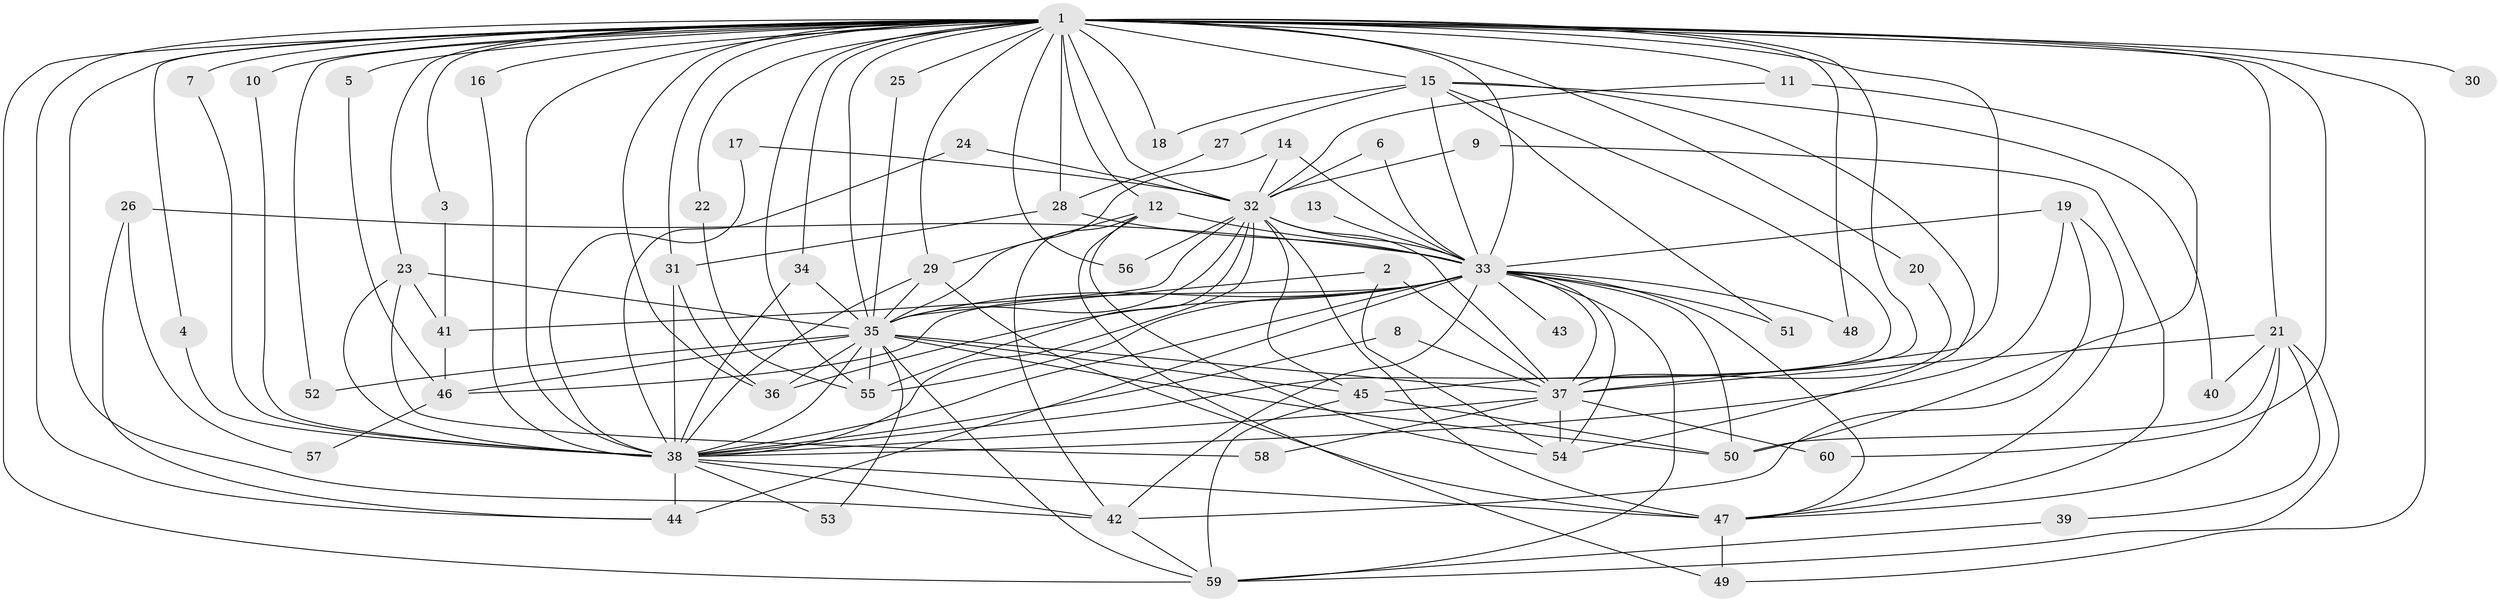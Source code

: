 // original degree distribution, {24: 0.008333333333333333, 28: 0.008333333333333333, 30: 0.008333333333333333, 17: 0.008333333333333333, 19: 0.016666666666666666, 25: 0.008333333333333333, 18: 0.008333333333333333, 26: 0.008333333333333333, 15: 0.008333333333333333, 4: 0.08333333333333333, 3: 0.21666666666666667, 7: 0.025, 5: 0.016666666666666666, 9: 0.016666666666666666, 2: 0.5416666666666666, 6: 0.016666666666666666}
// Generated by graph-tools (version 1.1) at 2025/49/03/09/25 03:49:44]
// undirected, 60 vertices, 152 edges
graph export_dot {
graph [start="1"]
  node [color=gray90,style=filled];
  1;
  2;
  3;
  4;
  5;
  6;
  7;
  8;
  9;
  10;
  11;
  12;
  13;
  14;
  15;
  16;
  17;
  18;
  19;
  20;
  21;
  22;
  23;
  24;
  25;
  26;
  27;
  28;
  29;
  30;
  31;
  32;
  33;
  34;
  35;
  36;
  37;
  38;
  39;
  40;
  41;
  42;
  43;
  44;
  45;
  46;
  47;
  48;
  49;
  50;
  51;
  52;
  53;
  54;
  55;
  56;
  57;
  58;
  59;
  60;
  1 -- 3 [weight=1.0];
  1 -- 4 [weight=1.0];
  1 -- 5 [weight=1.0];
  1 -- 7 [weight=1.0];
  1 -- 10 [weight=1.0];
  1 -- 11 [weight=2.0];
  1 -- 12 [weight=2.0];
  1 -- 15 [weight=1.0];
  1 -- 16 [weight=1.0];
  1 -- 18 [weight=1.0];
  1 -- 20 [weight=1.0];
  1 -- 21 [weight=1.0];
  1 -- 22 [weight=1.0];
  1 -- 23 [weight=1.0];
  1 -- 25 [weight=1.0];
  1 -- 28 [weight=2.0];
  1 -- 29 [weight=1.0];
  1 -- 30 [weight=2.0];
  1 -- 31 [weight=1.0];
  1 -- 32 [weight=5.0];
  1 -- 33 [weight=8.0];
  1 -- 34 [weight=1.0];
  1 -- 35 [weight=5.0];
  1 -- 36 [weight=1.0];
  1 -- 37 [weight=5.0];
  1 -- 38 [weight=5.0];
  1 -- 42 [weight=1.0];
  1 -- 44 [weight=1.0];
  1 -- 45 [weight=1.0];
  1 -- 48 [weight=1.0];
  1 -- 49 [weight=1.0];
  1 -- 52 [weight=2.0];
  1 -- 55 [weight=1.0];
  1 -- 56 [weight=2.0];
  1 -- 59 [weight=1.0];
  1 -- 60 [weight=2.0];
  2 -- 35 [weight=1.0];
  2 -- 37 [weight=1.0];
  2 -- 54 [weight=1.0];
  3 -- 41 [weight=1.0];
  4 -- 38 [weight=1.0];
  5 -- 46 [weight=1.0];
  6 -- 32 [weight=1.0];
  6 -- 33 [weight=1.0];
  7 -- 38 [weight=1.0];
  8 -- 37 [weight=1.0];
  8 -- 38 [weight=1.0];
  9 -- 32 [weight=1.0];
  9 -- 47 [weight=1.0];
  10 -- 38 [weight=1.0];
  11 -- 32 [weight=1.0];
  11 -- 50 [weight=1.0];
  12 -- 29 [weight=1.0];
  12 -- 33 [weight=1.0];
  12 -- 42 [weight=1.0];
  12 -- 49 [weight=1.0];
  12 -- 54 [weight=1.0];
  13 -- 33 [weight=1.0];
  14 -- 32 [weight=1.0];
  14 -- 33 [weight=1.0];
  14 -- 35 [weight=1.0];
  15 -- 18 [weight=1.0];
  15 -- 27 [weight=1.0];
  15 -- 33 [weight=2.0];
  15 -- 38 [weight=1.0];
  15 -- 40 [weight=1.0];
  15 -- 51 [weight=1.0];
  15 -- 54 [weight=1.0];
  16 -- 38 [weight=1.0];
  17 -- 32 [weight=1.0];
  17 -- 38 [weight=1.0];
  19 -- 33 [weight=1.0];
  19 -- 38 [weight=1.0];
  19 -- 42 [weight=1.0];
  19 -- 47 [weight=1.0];
  20 -- 37 [weight=1.0];
  21 -- 37 [weight=1.0];
  21 -- 39 [weight=1.0];
  21 -- 40 [weight=1.0];
  21 -- 47 [weight=1.0];
  21 -- 50 [weight=1.0];
  21 -- 59 [weight=1.0];
  22 -- 55 [weight=1.0];
  23 -- 35 [weight=1.0];
  23 -- 38 [weight=1.0];
  23 -- 41 [weight=1.0];
  23 -- 58 [weight=1.0];
  24 -- 32 [weight=1.0];
  24 -- 38 [weight=1.0];
  25 -- 35 [weight=1.0];
  26 -- 33 [weight=3.0];
  26 -- 44 [weight=1.0];
  26 -- 57 [weight=1.0];
  27 -- 28 [weight=1.0];
  28 -- 31 [weight=1.0];
  28 -- 33 [weight=1.0];
  29 -- 35 [weight=1.0];
  29 -- 38 [weight=1.0];
  29 -- 47 [weight=1.0];
  31 -- 36 [weight=1.0];
  31 -- 38 [weight=1.0];
  32 -- 33 [weight=2.0];
  32 -- 35 [weight=1.0];
  32 -- 37 [weight=1.0];
  32 -- 38 [weight=1.0];
  32 -- 41 [weight=1.0];
  32 -- 45 [weight=1.0];
  32 -- 47 [weight=3.0];
  32 -- 55 [weight=1.0];
  32 -- 56 [weight=1.0];
  33 -- 35 [weight=2.0];
  33 -- 36 [weight=1.0];
  33 -- 37 [weight=2.0];
  33 -- 38 [weight=2.0];
  33 -- 42 [weight=1.0];
  33 -- 43 [weight=1.0];
  33 -- 44 [weight=1.0];
  33 -- 46 [weight=2.0];
  33 -- 47 [weight=1.0];
  33 -- 48 [weight=1.0];
  33 -- 50 [weight=1.0];
  33 -- 51 [weight=1.0];
  33 -- 54 [weight=1.0];
  33 -- 55 [weight=1.0];
  33 -- 59 [weight=1.0];
  34 -- 35 [weight=1.0];
  34 -- 38 [weight=1.0];
  35 -- 36 [weight=1.0];
  35 -- 37 [weight=1.0];
  35 -- 38 [weight=1.0];
  35 -- 45 [weight=1.0];
  35 -- 46 [weight=1.0];
  35 -- 50 [weight=1.0];
  35 -- 52 [weight=1.0];
  35 -- 53 [weight=1.0];
  35 -- 55 [weight=1.0];
  35 -- 59 [weight=1.0];
  37 -- 38 [weight=1.0];
  37 -- 54 [weight=1.0];
  37 -- 58 [weight=1.0];
  37 -- 60 [weight=1.0];
  38 -- 42 [weight=2.0];
  38 -- 44 [weight=2.0];
  38 -- 47 [weight=1.0];
  38 -- 53 [weight=1.0];
  39 -- 59 [weight=1.0];
  41 -- 46 [weight=1.0];
  42 -- 59 [weight=1.0];
  45 -- 50 [weight=1.0];
  45 -- 59 [weight=1.0];
  46 -- 57 [weight=1.0];
  47 -- 49 [weight=1.0];
}
